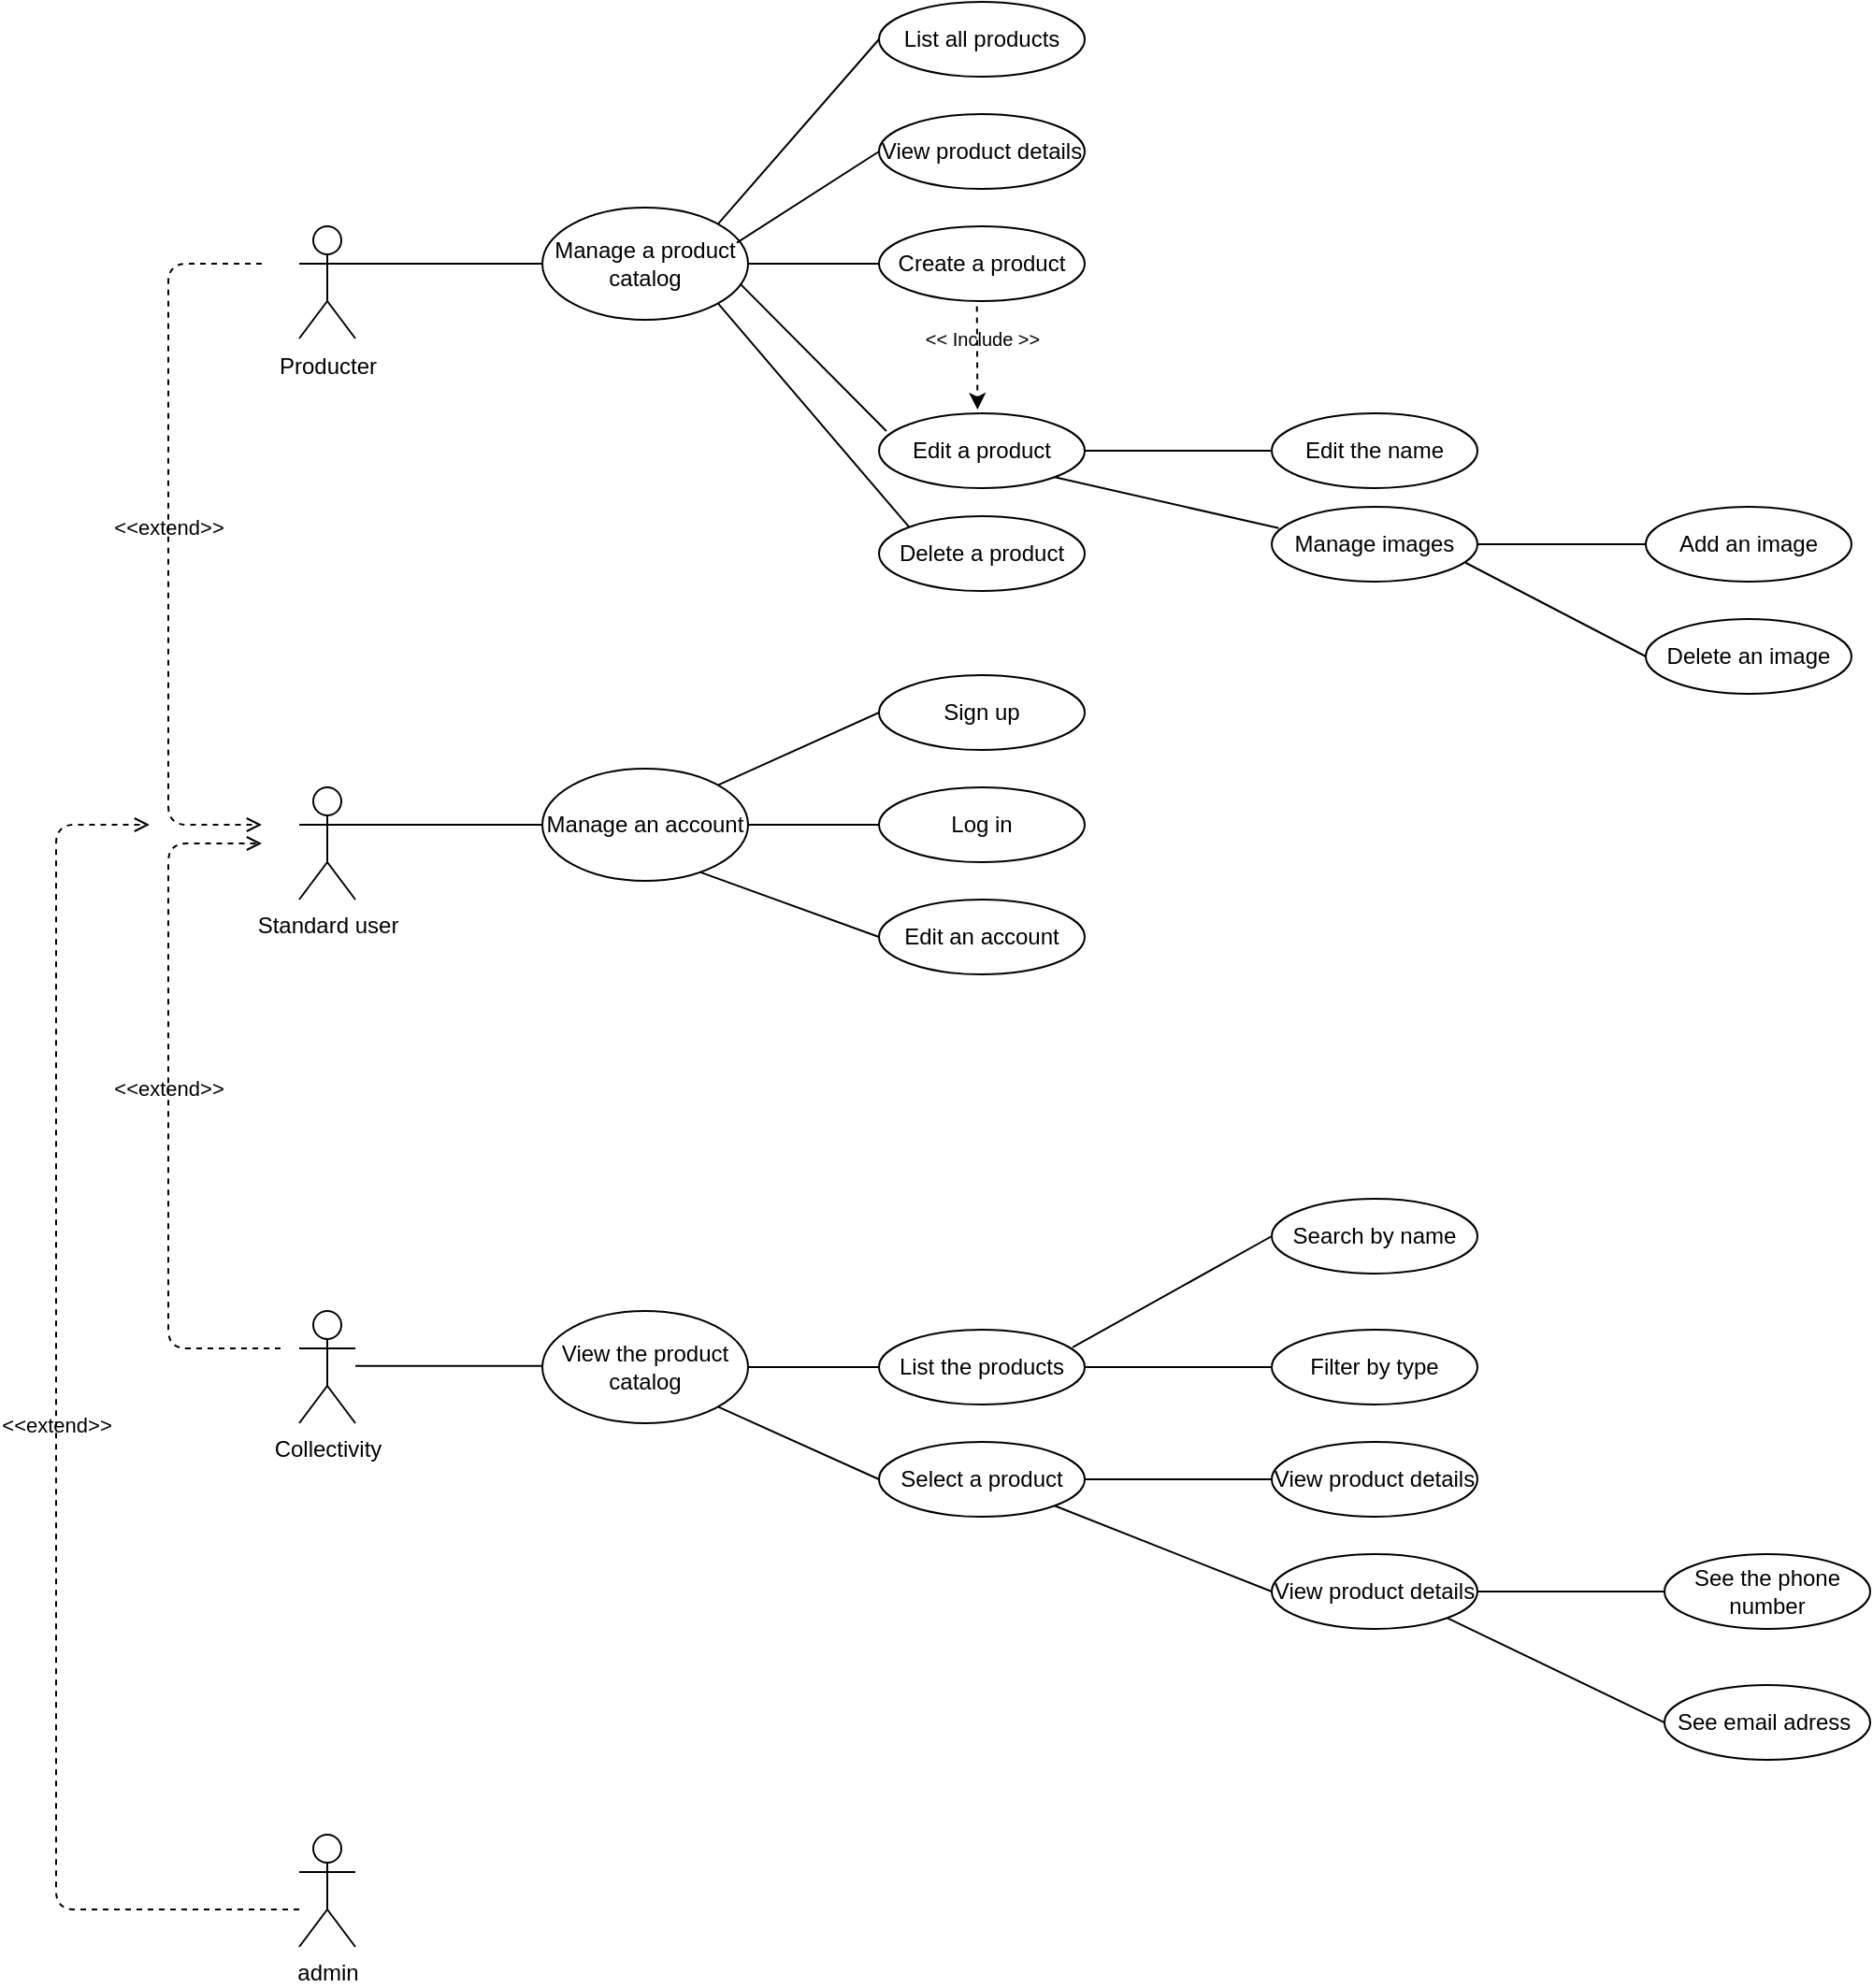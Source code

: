 <mxfile>
    <diagram id="OSmLDwIB5TuyYWbQwFw7" name="Page-1">
        <mxGraphModel dx="2699" dy="1680" grid="1" gridSize="10" guides="1" tooltips="1" connect="1" arrows="1" fold="1" page="1" pageScale="1" pageWidth="850" pageHeight="1100" math="0" shadow="0">
            <root>
                <mxCell id="0"/>
                <mxCell id="1" parent="0"/>
                <mxCell id="2" value="" style="shape=umlActor;verticalLabelPosition=bottom;verticalAlign=top;html=1;outlineConnect=0;" parent="1" vertex="1">
                    <mxGeometry x="-710" y="80" width="30" height="60" as="geometry"/>
                </mxCell>
                <mxCell id="3" value="Standard user" style="shape=umlActor;verticalLabelPosition=bottom;verticalAlign=top;html=1;outlineConnect=0;" parent="1" vertex="1">
                    <mxGeometry x="-710" y="380" width="30" height="60" as="geometry"/>
                </mxCell>
                <mxCell id="4" value="Collectivity" style="shape=umlActor;verticalLabelPosition=bottom;verticalAlign=top;html=1;outlineConnect=0;" parent="1" vertex="1">
                    <mxGeometry x="-710" y="660" width="30" height="60" as="geometry"/>
                </mxCell>
                <mxCell id="7" value="Producter" style="text;html=1;align=center;verticalAlign=middle;resizable=0;points=[];autosize=1;strokeColor=none;fillColor=none;" parent="1" vertex="1">
                    <mxGeometry x="-735" y="140" width="80" height="30" as="geometry"/>
                </mxCell>
                <mxCell id="19" value="" style="endArrow=none;html=1;exitX=1;exitY=0.333;exitDx=0;exitDy=0;exitPerimeter=0;" parent="1" source="3" target="20" edge="1">
                    <mxGeometry width="50" height="50" relative="1" as="geometry">
                        <mxPoint x="-480" y="330" as="sourcePoint"/>
                        <mxPoint x="-520" y="280" as="targetPoint"/>
                        <Array as="points">
                            <mxPoint x="-650" y="400"/>
                        </Array>
                    </mxGeometry>
                </mxCell>
                <mxCell id="20" value="Manage an account" style="ellipse;whiteSpace=wrap;html=1;" parent="1" vertex="1">
                    <mxGeometry x="-580" y="370" width="110" height="60" as="geometry"/>
                </mxCell>
                <mxCell id="22" value="" style="endArrow=none;html=1;exitX=1;exitY=0.333;exitDx=0;exitDy=0;exitPerimeter=0;" parent="1" source="2" edge="1">
                    <mxGeometry width="50" height="50" relative="1" as="geometry">
                        <mxPoint x="-480" y="330" as="sourcePoint"/>
                        <mxPoint x="-580" y="100" as="targetPoint"/>
                    </mxGeometry>
                </mxCell>
                <mxCell id="25" value="Manage a product catalog" style="ellipse;whiteSpace=wrap;html=1;" parent="1" vertex="1">
                    <mxGeometry x="-580" y="70" width="110" height="60" as="geometry"/>
                </mxCell>
                <mxCell id="26" value="View the product catalog" style="ellipse;whiteSpace=wrap;html=1;" parent="1" vertex="1">
                    <mxGeometry x="-580" y="660" width="110" height="60" as="geometry"/>
                </mxCell>
                <mxCell id="27" value="" style="endArrow=none;html=1;exitX=1;exitY=0.333;exitDx=0;exitDy=0;exitPerimeter=0;" parent="1" edge="1">
                    <mxGeometry width="50" height="50" relative="1" as="geometry">
                        <mxPoint x="-680" y="689.41" as="sourcePoint"/>
                        <mxPoint x="-580" y="689.41" as="targetPoint"/>
                    </mxGeometry>
                </mxCell>
                <mxCell id="29" value="" style="endArrow=none;html=1;exitX=1;exitY=0;exitDx=0;exitDy=0;entryX=0;entryY=0.5;entryDx=0;entryDy=0;" parent="1" source="25" target="30" edge="1">
                    <mxGeometry width="50" height="50" relative="1" as="geometry">
                        <mxPoint x="-475" y="90" as="sourcePoint"/>
                        <mxPoint x="-400" y="40" as="targetPoint"/>
                    </mxGeometry>
                </mxCell>
                <mxCell id="30" value="List all products" style="ellipse;whiteSpace=wrap;html=1;" parent="1" vertex="1">
                    <mxGeometry x="-400" y="-40" width="110" height="40" as="geometry"/>
                </mxCell>
                <mxCell id="31" value="" style="endArrow=none;html=1;exitX=1;exitY=0;exitDx=0;exitDy=0;entryX=0;entryY=0.5;entryDx=0;entryDy=0;" parent="1" target="32" edge="1">
                    <mxGeometry width="50" height="50" relative="1" as="geometry">
                        <mxPoint x="-476.039" y="88.825" as="sourcePoint"/>
                        <mxPoint x="-390" y="80" as="targetPoint"/>
                    </mxGeometry>
                </mxCell>
                <mxCell id="32" value="View product details" style="ellipse;whiteSpace=wrap;html=1;" parent="1" vertex="1">
                    <mxGeometry x="-400" y="20" width="110" height="40" as="geometry"/>
                </mxCell>
                <mxCell id="33" value="" style="endArrow=none;html=1;exitX=1;exitY=0.5;exitDx=0;exitDy=0;entryX=0;entryY=0.5;entryDx=0;entryDy=0;" parent="1" source="25" target="34" edge="1">
                    <mxGeometry width="50" height="50" relative="1" as="geometry">
                        <mxPoint x="-476.039" y="88.825" as="sourcePoint"/>
                        <mxPoint x="-400" y="100" as="targetPoint"/>
                    </mxGeometry>
                </mxCell>
                <mxCell id="34" value="Create a product" style="ellipse;whiteSpace=wrap;html=1;" parent="1" vertex="1">
                    <mxGeometry x="-400" y="80" width="110" height="40" as="geometry"/>
                </mxCell>
                <mxCell id="35" value="" style="endArrow=none;html=1;entryX=0.036;entryY=0.238;entryDx=0;entryDy=0;entryPerimeter=0;exitX=0.961;exitY=0.678;exitDx=0;exitDy=0;exitPerimeter=0;" parent="1" source="25" target="36" edge="1">
                    <mxGeometry width="50" height="50" relative="1" as="geometry">
                        <mxPoint x="-460" y="110" as="sourcePoint"/>
                        <mxPoint x="-400" y="150" as="targetPoint"/>
                    </mxGeometry>
                </mxCell>
                <mxCell id="36" value="Edit a product" style="ellipse;whiteSpace=wrap;html=1;" parent="1" vertex="1">
                    <mxGeometry x="-400" y="180" width="110" height="40" as="geometry"/>
                </mxCell>
                <mxCell id="37" value="" style="endArrow=none;html=1;exitX=1;exitY=1;exitDx=0;exitDy=0;entryX=0;entryY=0;entryDx=0;entryDy=0;" parent="1" source="25" target="38" edge="1">
                    <mxGeometry width="50" height="50" relative="1" as="geometry">
                        <mxPoint x="-472.907" y="129.309" as="sourcePoint"/>
                        <mxPoint x="-420" y="190" as="targetPoint"/>
                    </mxGeometry>
                </mxCell>
                <mxCell id="38" value="Delete a product" style="ellipse;whiteSpace=wrap;html=1;" parent="1" vertex="1">
                    <mxGeometry x="-400" y="235" width="110" height="40" as="geometry"/>
                </mxCell>
                <mxCell id="40" value="" style="endArrow=none;html=1;entryX=0;entryY=0.5;entryDx=0;entryDy=0;" parent="1" source="36" target="41" edge="1">
                    <mxGeometry width="50" height="50" relative="1" as="geometry">
                        <mxPoint x="-300" y="180" as="sourcePoint"/>
                        <mxPoint x="-200" y="140" as="targetPoint"/>
                    </mxGeometry>
                </mxCell>
                <mxCell id="41" value="Edit the name" style="ellipse;whiteSpace=wrap;html=1;" parent="1" vertex="1">
                    <mxGeometry x="-190" y="180" width="110" height="40" as="geometry"/>
                </mxCell>
                <mxCell id="42" value="" style="endArrow=none;html=1;entryX=0.034;entryY=0.285;entryDx=0;entryDy=0;entryPerimeter=0;exitX=1;exitY=1;exitDx=0;exitDy=0;" parent="1" source="36" target="43" edge="1">
                    <mxGeometry width="50" height="50" relative="1" as="geometry">
                        <mxPoint x="-300" y="180" as="sourcePoint"/>
                        <mxPoint x="-220" y="200" as="targetPoint"/>
                    </mxGeometry>
                </mxCell>
                <mxCell id="43" value="Manage images" style="ellipse;whiteSpace=wrap;html=1;" parent="1" vertex="1">
                    <mxGeometry x="-190" y="230" width="110" height="40" as="geometry"/>
                </mxCell>
                <mxCell id="45" value="" style="endArrow=none;html=1;entryX=0;entryY=0.5;entryDx=0;entryDy=0;exitX=1;exitY=0.5;exitDx=0;exitDy=0;" parent="1" source="43" target="46" edge="1">
                    <mxGeometry width="50" height="50" relative="1" as="geometry">
                        <mxPoint x="-70" y="240" as="sourcePoint"/>
                        <mxPoint x="10" y="239" as="targetPoint"/>
                    </mxGeometry>
                </mxCell>
                <mxCell id="46" value="Add an image" style="ellipse;whiteSpace=wrap;html=1;" parent="1" vertex="1">
                    <mxGeometry x="10" y="230" width="110" height="40" as="geometry"/>
                </mxCell>
                <mxCell id="47" value="" style="endArrow=none;html=1;exitX=0.942;exitY=0.747;exitDx=0;exitDy=0;exitPerimeter=0;entryX=0;entryY=0.5;entryDx=0;entryDy=0;" parent="1" source="43" target="48" edge="1">
                    <mxGeometry width="50" height="50" relative="1" as="geometry">
                        <mxPoint x="-70" y="250" as="sourcePoint"/>
                        <mxPoint x="10" y="290" as="targetPoint"/>
                    </mxGeometry>
                </mxCell>
                <mxCell id="48" value="Delete an image" style="ellipse;whiteSpace=wrap;html=1;" parent="1" vertex="1">
                    <mxGeometry x="10" y="290" width="110" height="40" as="geometry"/>
                </mxCell>
                <mxCell id="51" value="&lt;font style=&quot;font-size: 10px;&quot;&gt;&amp;lt;&amp;lt; Include &amp;gt;&amp;gt;&lt;/font&gt;" style="text;html=1;align=center;verticalAlign=middle;resizable=0;points=[];autosize=1;strokeColor=none;fillColor=none;strokeWidth=0;spacing=0;" parent="1" vertex="1">
                    <mxGeometry x="-385" y="130" width="80" height="20" as="geometry"/>
                </mxCell>
                <mxCell id="55" value="" style="endArrow=classic;html=1;fontSize=10;exitX=0.476;exitY=1.069;exitDx=0;exitDy=0;exitPerimeter=0;entryX=0.479;entryY=-0.049;entryDx=0;entryDy=0;entryPerimeter=0;dashed=1;" parent="1" source="34" target="36" edge="1">
                    <mxGeometry width="50" height="50" relative="1" as="geometry">
                        <mxPoint x="-310" y="160" as="sourcePoint"/>
                        <mxPoint x="-260" y="110" as="targetPoint"/>
                    </mxGeometry>
                </mxCell>
                <mxCell id="60" value="" style="endArrow=none;html=1;entryX=0;entryY=0.5;entryDx=0;entryDy=0;exitX=1;exitY=0;exitDx=0;exitDy=0;" parent="1" source="20" target="61" edge="1">
                    <mxGeometry width="50" height="50" relative="1" as="geometry">
                        <mxPoint x="-480" y="380" as="sourcePoint"/>
                        <mxPoint x="-400" y="350" as="targetPoint"/>
                    </mxGeometry>
                </mxCell>
                <mxCell id="61" value="Sign up" style="ellipse;whiteSpace=wrap;html=1;" parent="1" vertex="1">
                    <mxGeometry x="-400" y="320" width="110" height="40" as="geometry"/>
                </mxCell>
                <mxCell id="62" value="" style="endArrow=none;html=1;exitX=1;exitY=0.5;exitDx=0;exitDy=0;entryX=0;entryY=0.5;entryDx=0;entryDy=0;" parent="1" source="20" target="63" edge="1">
                    <mxGeometry width="50" height="50" relative="1" as="geometry">
                        <mxPoint x="-476.109" y="388.787" as="sourcePoint"/>
                        <mxPoint x="-400" y="400" as="targetPoint"/>
                    </mxGeometry>
                </mxCell>
                <mxCell id="63" value="Log in" style="ellipse;whiteSpace=wrap;html=1;" parent="1" vertex="1">
                    <mxGeometry x="-400" y="380" width="110" height="40" as="geometry"/>
                </mxCell>
                <mxCell id="64" value="" style="endArrow=none;html=1;exitX=0.766;exitY=0.922;exitDx=0;exitDy=0;exitPerimeter=0;" parent="1" source="20" edge="1">
                    <mxGeometry width="50" height="50" relative="1" as="geometry">
                        <mxPoint x="-486.109" y="429.997" as="sourcePoint"/>
                        <mxPoint x="-400" y="460" as="targetPoint"/>
                    </mxGeometry>
                </mxCell>
                <mxCell id="65" value="Edit an account" style="ellipse;whiteSpace=wrap;html=1;" parent="1" vertex="1">
                    <mxGeometry x="-400" y="440" width="110" height="40" as="geometry"/>
                </mxCell>
                <mxCell id="66" value="" style="endArrow=none;html=1;exitX=1;exitY=0.5;exitDx=0;exitDy=0;entryX=0;entryY=0.5;entryDx=0;entryDy=0;" parent="1" source="26" target="67" edge="1">
                    <mxGeometry width="50" height="50" relative="1" as="geometry">
                        <mxPoint x="-471.109" y="678.787" as="sourcePoint"/>
                        <mxPoint x="-400" y="690" as="targetPoint"/>
                        <Array as="points">
                            <mxPoint x="-440" y="690"/>
                        </Array>
                    </mxGeometry>
                </mxCell>
                <mxCell id="67" value="List the products" style="ellipse;whiteSpace=wrap;html=1;" parent="1" vertex="1">
                    <mxGeometry x="-400" y="670" width="110" height="40" as="geometry"/>
                </mxCell>
                <mxCell id="69" value="" style="endArrow=none;html=1;entryX=0;entryY=0.5;entryDx=0;entryDy=0;exitX=1;exitY=1;exitDx=0;exitDy=0;" parent="1" source="26" target="70" edge="1">
                    <mxGeometry width="50" height="50" relative="1" as="geometry">
                        <mxPoint x="-481" y="710" as="sourcePoint"/>
                        <mxPoint x="-410" y="740" as="targetPoint"/>
                    </mxGeometry>
                </mxCell>
                <mxCell id="70" value="Select a product" style="ellipse;whiteSpace=wrap;html=1;" parent="1" vertex="1">
                    <mxGeometry x="-400" y="730" width="110" height="40" as="geometry"/>
                </mxCell>
                <mxCell id="72" value="" style="endArrow=none;html=1;exitX=0.941;exitY=0.236;exitDx=0;exitDy=0;exitPerimeter=0;entryX=0;entryY=0.5;entryDx=0;entryDy=0;" parent="1" source="67" target="73" edge="1">
                    <mxGeometry width="50" height="50" relative="1" as="geometry">
                        <mxPoint x="-289.999" y="681.213" as="sourcePoint"/>
                        <mxPoint x="-190" y="630" as="targetPoint"/>
                    </mxGeometry>
                </mxCell>
                <mxCell id="73" value="Search by name" style="ellipse;whiteSpace=wrap;html=1;" parent="1" vertex="1">
                    <mxGeometry x="-190" y="600" width="110" height="40" as="geometry"/>
                </mxCell>
                <mxCell id="74" value="" style="endArrow=none;html=1;entryX=0;entryY=0.5;entryDx=0;entryDy=0;exitX=1;exitY=0.5;exitDx=0;exitDy=0;" parent="1" source="67" target="75" edge="1">
                    <mxGeometry width="50" height="50" relative="1" as="geometry">
                        <mxPoint x="-270" y="690" as="sourcePoint"/>
                        <mxPoint x="-190" y="689" as="targetPoint"/>
                    </mxGeometry>
                </mxCell>
                <mxCell id="75" value="Filter by type" style="ellipse;whiteSpace=wrap;html=1;" parent="1" vertex="1">
                    <mxGeometry x="-190" y="670" width="110" height="40" as="geometry"/>
                </mxCell>
                <mxCell id="76" value="" style="endArrow=none;html=1;entryX=0;entryY=0.5;entryDx=0;entryDy=0;exitX=1;exitY=0.5;exitDx=0;exitDy=0;" parent="1" source="70" target="77" edge="1">
                    <mxGeometry width="50" height="50" relative="1" as="geometry">
                        <mxPoint x="-270" y="750" as="sourcePoint"/>
                        <mxPoint x="-190" y="750" as="targetPoint"/>
                    </mxGeometry>
                </mxCell>
                <mxCell id="77" value="View product details" style="ellipse;whiteSpace=wrap;html=1;" parent="1" vertex="1">
                    <mxGeometry x="-190" y="730" width="110" height="40" as="geometry"/>
                </mxCell>
                <mxCell id="78" value="" style="endArrow=none;html=1;exitX=1;exitY=1;exitDx=0;exitDy=0;entryX=0;entryY=0.5;entryDx=0;entryDy=0;" parent="1" source="70" target="79" edge="1">
                    <mxGeometry width="50" height="50" relative="1" as="geometry">
                        <mxPoint x="-290" y="769" as="sourcePoint"/>
                        <mxPoint x="-190" y="800" as="targetPoint"/>
                    </mxGeometry>
                </mxCell>
                <mxCell id="79" value="View product details" style="ellipse;whiteSpace=wrap;html=1;" parent="1" vertex="1">
                    <mxGeometry x="-190" y="790" width="110" height="40" as="geometry"/>
                </mxCell>
                <mxCell id="80" value="" style="endArrow=none;html=1;entryX=0;entryY=0.5;entryDx=0;entryDy=0;" parent="1" source="79" target="81" edge="1">
                    <mxGeometry width="50" height="50" relative="1" as="geometry">
                        <mxPoint x="-80" y="809.41" as="sourcePoint"/>
                        <mxPoint x="20" y="809.41" as="targetPoint"/>
                    </mxGeometry>
                </mxCell>
                <mxCell id="81" value="See the phone number" style="ellipse;whiteSpace=wrap;html=1;" parent="1" vertex="1">
                    <mxGeometry x="20" y="790" width="110" height="40" as="geometry"/>
                </mxCell>
                <mxCell id="82" value="" style="endArrow=none;html=1;exitX=1;exitY=1;exitDx=0;exitDy=0;entryX=0;entryY=0.5;entryDx=0;entryDy=0;" parent="1" source="79" target="83" edge="1">
                    <mxGeometry width="50" height="50" relative="1" as="geometry">
                        <mxPoint x="-70" y="820" as="sourcePoint"/>
                        <mxPoint x="20" y="880" as="targetPoint"/>
                    </mxGeometry>
                </mxCell>
                <mxCell id="83" value="See email adress&amp;nbsp;" style="ellipse;whiteSpace=wrap;html=1;" parent="1" vertex="1">
                    <mxGeometry x="20" y="860" width="110" height="40" as="geometry"/>
                </mxCell>
                <mxCell id="85" value="admin" style="shape=umlActor;verticalLabelPosition=bottom;verticalAlign=top;html=1;outlineConnect=0;" vertex="1" parent="1">
                    <mxGeometry x="-710" y="940" width="30" height="60" as="geometry"/>
                </mxCell>
                <mxCell id="86" value="&amp;lt;&amp;lt;extend&amp;gt;&amp;gt;" style="html=1;verticalAlign=bottom;labelBackgroundColor=none;endArrow=open;endFill=0;dashed=1;" edge="1" parent="1">
                    <mxGeometry width="160" relative="1" as="geometry">
                        <mxPoint x="-710" y="980" as="sourcePoint"/>
                        <mxPoint x="-790" y="400" as="targetPoint"/>
                        <Array as="points">
                            <mxPoint x="-840" y="980"/>
                            <mxPoint x="-840" y="400"/>
                        </Array>
                    </mxGeometry>
                </mxCell>
                <mxCell id="90" value="&amp;lt;&amp;lt;extend&amp;gt;&amp;gt;" style="html=1;verticalAlign=bottom;labelBackgroundColor=none;endArrow=open;endFill=0;dashed=1;" edge="1" parent="1">
                    <mxGeometry width="160" relative="1" as="geometry">
                        <mxPoint x="-720" y="680" as="sourcePoint"/>
                        <mxPoint x="-730" y="410" as="targetPoint"/>
                        <Array as="points">
                            <mxPoint x="-780" y="680"/>
                            <mxPoint x="-780" y="410"/>
                        </Array>
                    </mxGeometry>
                </mxCell>
                <mxCell id="91" value="&amp;lt;&amp;lt;extend&amp;gt;&amp;gt;" style="html=1;verticalAlign=bottom;labelBackgroundColor=none;endArrow=open;endFill=0;dashed=1;" edge="1" parent="1">
                    <mxGeometry width="160" relative="1" as="geometry">
                        <mxPoint x="-730" y="100" as="sourcePoint"/>
                        <mxPoint x="-730" y="400" as="targetPoint"/>
                        <Array as="points">
                            <mxPoint x="-780" y="100"/>
                            <mxPoint x="-780" y="400"/>
                        </Array>
                    </mxGeometry>
                </mxCell>
            </root>
        </mxGraphModel>
    </diagram>
</mxfile>